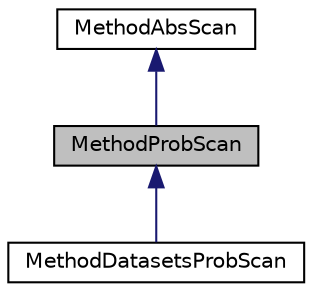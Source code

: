 digraph "MethodProbScan"
{
  edge [fontname="Helvetica",fontsize="10",labelfontname="Helvetica",labelfontsize="10"];
  node [fontname="Helvetica",fontsize="10",shape=record];
  Node0 [label="MethodProbScan",height=0.2,width=0.4,color="black", fillcolor="grey75", style="filled", fontcolor="black"];
  Node1 -> Node0 [dir="back",color="midnightblue",fontsize="10",style="solid",fontname="Helvetica"];
  Node1 [label="MethodAbsScan",height=0.2,width=0.4,color="black", fillcolor="white", style="filled",URL="$class_method_abs_scan.html"];
  Node0 -> Node2 [dir="back",color="midnightblue",fontsize="10",style="solid",fontname="Helvetica"];
  Node2 [label="MethodDatasetsProbScan",height=0.2,width=0.4,color="black", fillcolor="white", style="filled",URL="$class_method_datasets_prob_scan.html"];
}

